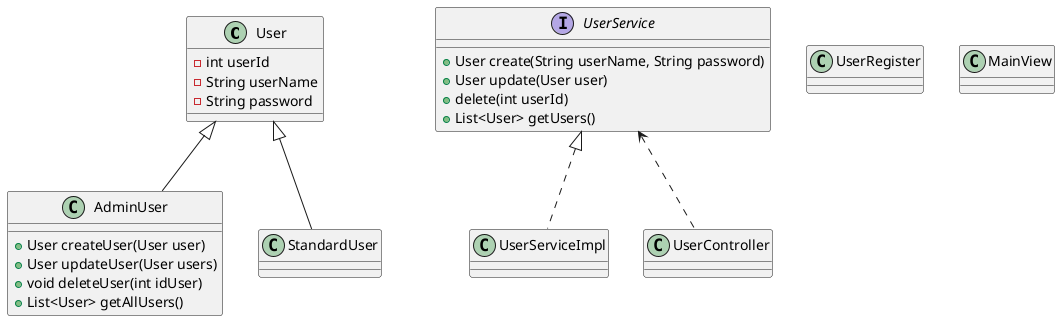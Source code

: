 @startuml Diagrama de clases

class User{
    - int userId
    - String userName
    - String password
}

interface UserService{
    +User create(String userName, String password)
    +User update(User user)
    +delete(int userId)
    +List<User> getUsers()
}

class AdminUser{
    +User createUser(User user)
    +User updateUser(User users)
    +void deleteUser(int idUser)
    +List<User> getAllUsers()
}

class StandardUser{

}

class UserServiceImpl{

}

class UserController{

}

class UserRegister{

}

class MainView{

}

User <|-- AdminUser
User <|-- StandardUser
UserService <|.. UserServiceImpl
UserService <.. UserController

@enduml